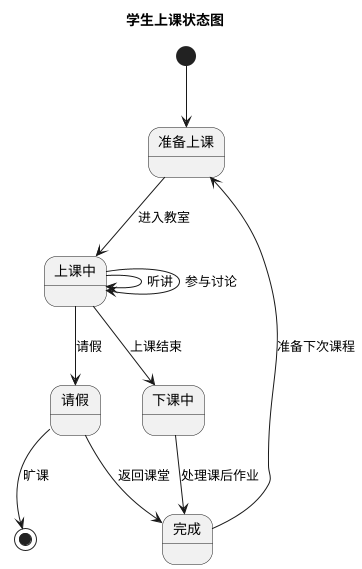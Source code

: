 @startuml 状态图
title 学生上课状态图

[*] --> 准备上课

准备上课 --> 上课中 : 进入教室
上课中 --> 上课中 : 听讲
上课中 --> 上课中 : 参与讨论
上课中 --> 下课中 : 上课结束

下课中 --> 完成 : 处理课后作业
完成 --> 准备上课 : 准备下次课程

上课中 --> 请假 : 请假
请假 --> 完成 : 返回课堂
请假 --> [*] : 旷课

@enduml
